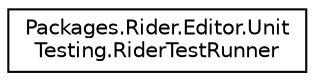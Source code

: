 digraph "Graphical Class Hierarchy"
{
 // LATEX_PDF_SIZE
  edge [fontname="Helvetica",fontsize="10",labelfontname="Helvetica",labelfontsize="10"];
  node [fontname="Helvetica",fontsize="10",shape=record];
  rankdir="LR";
  Node0 [label="Packages.Rider.Editor.Unit\lTesting.RiderTestRunner",height=0.2,width=0.4,color="black", fillcolor="white", style="filled",URL="$class_packages_1_1_rider_1_1_editor_1_1_unit_testing_1_1_rider_test_runner.html",tooltip=" "];
}
